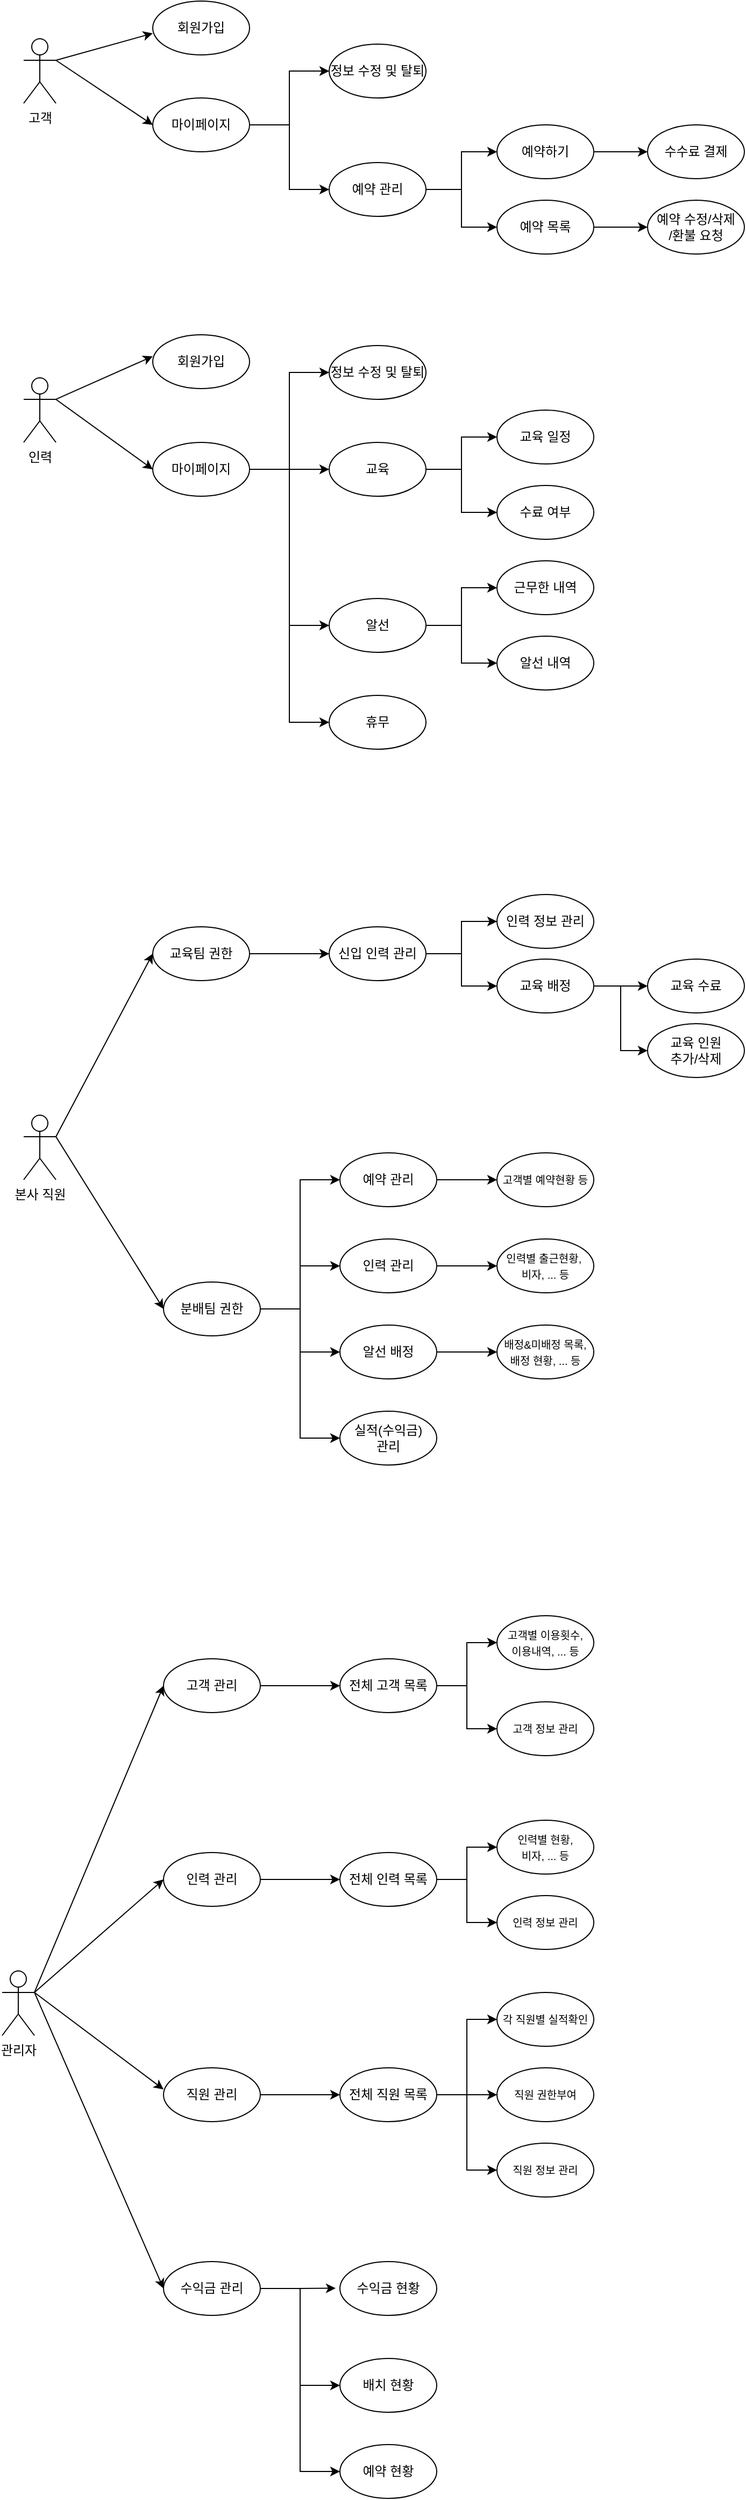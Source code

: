 <mxfile version="27.1.3">
  <diagram name="페이지-1" id="QVeLW8hdv-tSNbA8uwX3">
    <mxGraphModel dx="1426" dy="751" grid="1" gridSize="10" guides="1" tooltips="1" connect="1" arrows="1" fold="1" page="1" pageScale="1" pageWidth="827" pageHeight="1169" math="0" shadow="0">
      <root>
        <mxCell id="0" />
        <mxCell id="1" parent="0" />
        <mxCell id="CCW7mKwpKnPQ-he00Y3H-1" value="고객" style="shape=umlActor;verticalLabelPosition=bottom;verticalAlign=top;html=1;outlineConnect=0;" parent="1" vertex="1">
          <mxGeometry x="130" y="75" width="30" height="60" as="geometry" />
        </mxCell>
        <mxCell id="CCW7mKwpKnPQ-he00Y3H-6" value="회원가입" style="ellipse;whiteSpace=wrap;html=1;" parent="1" vertex="1">
          <mxGeometry x="250" y="40" width="90" height="50" as="geometry" />
        </mxCell>
        <mxCell id="CCW7mKwpKnPQ-he00Y3H-18" style="edgeStyle=orthogonalEdgeStyle;rounded=0;orthogonalLoop=1;jettySize=auto;html=1;exitX=1;exitY=0.5;exitDx=0;exitDy=0;entryX=0;entryY=0.5;entryDx=0;entryDy=0;" parent="1" source="CCW7mKwpKnPQ-he00Y3H-7" target="CCW7mKwpKnPQ-he00Y3H-13" edge="1">
          <mxGeometry relative="1" as="geometry" />
        </mxCell>
        <mxCell id="CCW7mKwpKnPQ-he00Y3H-19" style="edgeStyle=orthogonalEdgeStyle;rounded=0;orthogonalLoop=1;jettySize=auto;html=1;exitX=1;exitY=0.5;exitDx=0;exitDy=0;entryX=0;entryY=0.5;entryDx=0;entryDy=0;" parent="1" source="CCW7mKwpKnPQ-he00Y3H-7" target="CCW7mKwpKnPQ-he00Y3H-8" edge="1">
          <mxGeometry relative="1" as="geometry" />
        </mxCell>
        <mxCell id="CCW7mKwpKnPQ-he00Y3H-7" value="마이페이지" style="ellipse;whiteSpace=wrap;html=1;" parent="1" vertex="1">
          <mxGeometry x="250" y="130" width="90" height="50" as="geometry" />
        </mxCell>
        <mxCell id="CCW7mKwpKnPQ-he00Y3H-20" style="edgeStyle=orthogonalEdgeStyle;rounded=0;orthogonalLoop=1;jettySize=auto;html=1;exitX=1;exitY=0.5;exitDx=0;exitDy=0;" parent="1" source="CCW7mKwpKnPQ-he00Y3H-8" target="CCW7mKwpKnPQ-he00Y3H-15" edge="1">
          <mxGeometry relative="1" as="geometry" />
        </mxCell>
        <mxCell id="CCW7mKwpKnPQ-he00Y3H-21" style="edgeStyle=orthogonalEdgeStyle;rounded=0;orthogonalLoop=1;jettySize=auto;html=1;exitX=1;exitY=0.5;exitDx=0;exitDy=0;entryX=0;entryY=0.5;entryDx=0;entryDy=0;" parent="1" source="CCW7mKwpKnPQ-he00Y3H-8" target="CCW7mKwpKnPQ-he00Y3H-16" edge="1">
          <mxGeometry relative="1" as="geometry" />
        </mxCell>
        <mxCell id="CCW7mKwpKnPQ-he00Y3H-8" value="예약 관리" style="ellipse;whiteSpace=wrap;html=1;" parent="1" vertex="1">
          <mxGeometry x="414" y="190" width="90" height="50" as="geometry" />
        </mxCell>
        <mxCell id="CCW7mKwpKnPQ-he00Y3H-13" value="정보 수정 및 탈퇴" style="ellipse;whiteSpace=wrap;html=1;" parent="1" vertex="1">
          <mxGeometry x="414" y="80" width="90" height="50" as="geometry" />
        </mxCell>
        <mxCell id="CCW7mKwpKnPQ-he00Y3H-33" style="edgeStyle=orthogonalEdgeStyle;rounded=0;orthogonalLoop=1;jettySize=auto;html=1;entryX=0;entryY=0.5;entryDx=0;entryDy=0;" parent="1" source="CCW7mKwpKnPQ-he00Y3H-15" target="CCW7mKwpKnPQ-he00Y3H-32" edge="1">
          <mxGeometry relative="1" as="geometry" />
        </mxCell>
        <mxCell id="CCW7mKwpKnPQ-he00Y3H-15" value="예약하기" style="ellipse;whiteSpace=wrap;html=1;" parent="1" vertex="1">
          <mxGeometry x="570" y="155" width="90" height="50" as="geometry" />
        </mxCell>
        <mxCell id="CCW7mKwpKnPQ-he00Y3H-36" style="edgeStyle=orthogonalEdgeStyle;rounded=0;orthogonalLoop=1;jettySize=auto;html=1;exitX=1;exitY=0.5;exitDx=0;exitDy=0;entryX=0;entryY=0.5;entryDx=0;entryDy=0;" parent="1" source="CCW7mKwpKnPQ-he00Y3H-16" target="CCW7mKwpKnPQ-he00Y3H-34" edge="1">
          <mxGeometry relative="1" as="geometry" />
        </mxCell>
        <mxCell id="CCW7mKwpKnPQ-he00Y3H-16" value="예약 목록" style="ellipse;whiteSpace=wrap;html=1;" parent="1" vertex="1">
          <mxGeometry x="570" y="225" width="90" height="50" as="geometry" />
        </mxCell>
        <mxCell id="CCW7mKwpKnPQ-he00Y3H-23" value="" style="endArrow=classic;html=1;rounded=0;exitX=1;exitY=0.333;exitDx=0;exitDy=0;exitPerimeter=0;" parent="1" source="CCW7mKwpKnPQ-he00Y3H-1" edge="1">
          <mxGeometry width="50" height="50" relative="1" as="geometry">
            <mxPoint x="200" y="120" as="sourcePoint" />
            <mxPoint x="250" y="70" as="targetPoint" />
          </mxGeometry>
        </mxCell>
        <mxCell id="CCW7mKwpKnPQ-he00Y3H-26" value="" style="endArrow=classic;html=1;rounded=0;exitX=1;exitY=0.333;exitDx=0;exitDy=0;exitPerimeter=0;entryX=0;entryY=0.5;entryDx=0;entryDy=0;" parent="1" source="CCW7mKwpKnPQ-he00Y3H-1" target="CCW7mKwpKnPQ-he00Y3H-7" edge="1">
          <mxGeometry width="50" height="50" relative="1" as="geometry">
            <mxPoint x="170" y="105" as="sourcePoint" />
            <mxPoint x="260" y="80" as="targetPoint" />
          </mxGeometry>
        </mxCell>
        <mxCell id="CCW7mKwpKnPQ-he00Y3H-27" value="본사 직원" style="shape=umlActor;verticalLabelPosition=bottom;verticalAlign=top;html=1;outlineConnect=0;" parent="1" vertex="1">
          <mxGeometry x="130" y="1075" width="30" height="60" as="geometry" />
        </mxCell>
        <mxCell id="CCW7mKwpKnPQ-he00Y3H-40" style="edgeStyle=orthogonalEdgeStyle;rounded=0;orthogonalLoop=1;jettySize=auto;html=1;exitX=1;exitY=0.5;exitDx=0;exitDy=0;entryX=0;entryY=0.5;entryDx=0;entryDy=0;" parent="1" source="CCW7mKwpKnPQ-he00Y3H-29" target="CCW7mKwpKnPQ-he00Y3H-31" edge="1">
          <mxGeometry relative="1" as="geometry" />
        </mxCell>
        <mxCell id="CCW7mKwpKnPQ-he00Y3H-29" value="교육팀 권한&lt;span style=&quot;color: rgba(0, 0, 0, 0); font-family: monospace; font-size: 0px; text-align: start; text-wrap-mode: nowrap;&quot;&gt;%3CmxGraphModel%3E%3Croot%3E%3CmxCell%20id%3D%220%22%2F%3E%3CmxCell%20id%3D%221%22%20parent%3D%220%22%2F%3E%3CmxCell%20id%3D%222%22%20value%3D%22%EB%A7%88%EC%9D%B4%ED%8E%98%EC%9D%B4%EC%A7%80%22%20style%3D%22ellipse%3BwhiteSpace%3Dwrap%3Bhtml%3D1%3B%22%20vertex%3D%221%22%20parent%3D%221%22%3E%3CmxGeometry%20x%3D%22250%22%20y%3D%22130%22%20width%3D%2290%22%20height%3D%2250%22%20as%3D%22geometry%22%2F%3E%3C%2FmxCell%3E%3C%2Froot%3E%3C%2FmxGraphModel%3E&lt;/span&gt;" style="ellipse;whiteSpace=wrap;html=1;" parent="1" vertex="1">
          <mxGeometry x="250" y="900" width="90" height="50" as="geometry" />
        </mxCell>
        <mxCell id="CCW7mKwpKnPQ-he00Y3H-59" style="edgeStyle=orthogonalEdgeStyle;rounded=0;orthogonalLoop=1;jettySize=auto;html=1;exitX=1;exitY=0.5;exitDx=0;exitDy=0;entryX=0;entryY=0.5;entryDx=0;entryDy=0;" parent="1" source="CCW7mKwpKnPQ-he00Y3H-30" target="CCW7mKwpKnPQ-he00Y3H-52" edge="1">
          <mxGeometry relative="1" as="geometry" />
        </mxCell>
        <mxCell id="CCW7mKwpKnPQ-he00Y3H-60" style="edgeStyle=orthogonalEdgeStyle;rounded=0;orthogonalLoop=1;jettySize=auto;html=1;exitX=1;exitY=0.5;exitDx=0;exitDy=0;entryX=0;entryY=0.5;entryDx=0;entryDy=0;" parent="1" source="CCW7mKwpKnPQ-he00Y3H-30" target="CCW7mKwpKnPQ-he00Y3H-43" edge="1">
          <mxGeometry relative="1" as="geometry" />
        </mxCell>
        <mxCell id="CCW7mKwpKnPQ-he00Y3H-61" style="edgeStyle=orthogonalEdgeStyle;rounded=0;orthogonalLoop=1;jettySize=auto;html=1;exitX=1;exitY=0.5;exitDx=0;exitDy=0;entryX=0;entryY=0.5;entryDx=0;entryDy=0;" parent="1" source="CCW7mKwpKnPQ-he00Y3H-30" target="CCW7mKwpKnPQ-he00Y3H-51" edge="1">
          <mxGeometry relative="1" as="geometry" />
        </mxCell>
        <mxCell id="CCW7mKwpKnPQ-he00Y3H-62" style="edgeStyle=orthogonalEdgeStyle;rounded=0;orthogonalLoop=1;jettySize=auto;html=1;exitX=1;exitY=0.5;exitDx=0;exitDy=0;entryX=0;entryY=0.5;entryDx=0;entryDy=0;" parent="1" source="CCW7mKwpKnPQ-he00Y3H-30" target="CCW7mKwpKnPQ-he00Y3H-44" edge="1">
          <mxGeometry relative="1" as="geometry" />
        </mxCell>
        <mxCell id="CCW7mKwpKnPQ-he00Y3H-30" value="분배팀 권한&lt;span style=&quot;color: rgba(0, 0, 0, 0); font-family: monospace; font-size: 0px; text-align: start; text-wrap-mode: nowrap;&quot;&gt;%3CmxGraphModel%3E%3Croot%3E%3CmxCell%20id%3D%220%22%2F%3E%3CmxCell%20id%3D%221%22%20parent%3D%220%22%2F%3E%3CmxCell%20id%3D%222%22%20value%3D%22%EB%A7%88%EC%9D%B4%ED%8E%98%EC%9D%B4%EC%A7%80%22%20style%3D%22ellipse%3BwhiteSpace%3Dwrap%3Bhtml%3D1%3B%22%20vertex%3D%221%22%20parent%3D%221%22%3E%3CmxGeometry%20x%3D%22250%22%20y%3D%22130%22%20width%3D%2290%22%20height%3D%2250%22%20as%3D%22geometry%22%2F%3E%3C%2FmxCell%3E%3C%2Froot%3E%3C%2FmxGraphModel%3E&lt;/span&gt;" style="ellipse;whiteSpace=wrap;html=1;" parent="1" vertex="1">
          <mxGeometry x="260" y="1230" width="90" height="50" as="geometry" />
        </mxCell>
        <mxCell id="CCW7mKwpKnPQ-he00Y3H-41" style="edgeStyle=orthogonalEdgeStyle;rounded=0;orthogonalLoop=1;jettySize=auto;html=1;exitX=1;exitY=0.5;exitDx=0;exitDy=0;entryX=0;entryY=0.5;entryDx=0;entryDy=0;" parent="1" source="CCW7mKwpKnPQ-he00Y3H-31" target="CCW7mKwpKnPQ-he00Y3H-39" edge="1">
          <mxGeometry relative="1" as="geometry" />
        </mxCell>
        <mxCell id="CCW7mKwpKnPQ-he00Y3H-42" style="edgeStyle=orthogonalEdgeStyle;rounded=0;orthogonalLoop=1;jettySize=auto;html=1;exitX=1;exitY=0.5;exitDx=0;exitDy=0;entryX=0;entryY=0.5;entryDx=0;entryDy=0;" parent="1" source="CCW7mKwpKnPQ-he00Y3H-31" target="CCW7mKwpKnPQ-he00Y3H-38" edge="1">
          <mxGeometry relative="1" as="geometry" />
        </mxCell>
        <mxCell id="CCW7mKwpKnPQ-he00Y3H-31" value="신입 인력 관리" style="ellipse;whiteSpace=wrap;html=1;" parent="1" vertex="1">
          <mxGeometry x="414" y="900" width="90" height="50" as="geometry" />
        </mxCell>
        <mxCell id="CCW7mKwpKnPQ-he00Y3H-32" value="수수료 결제" style="ellipse;whiteSpace=wrap;html=1;" parent="1" vertex="1">
          <mxGeometry x="710" y="155" width="90" height="50" as="geometry" />
        </mxCell>
        <mxCell id="CCW7mKwpKnPQ-he00Y3H-34" value="예약 수정/삭제&lt;br&gt;/환불 요청" style="ellipse;whiteSpace=wrap;html=1;" parent="1" vertex="1">
          <mxGeometry x="710" y="225" width="90" height="50" as="geometry" />
        </mxCell>
        <mxCell id="CCW7mKwpKnPQ-he00Y3H-48" style="edgeStyle=orthogonalEdgeStyle;rounded=0;orthogonalLoop=1;jettySize=auto;html=1;exitX=1;exitY=0.5;exitDx=0;exitDy=0;entryX=0;entryY=0.5;entryDx=0;entryDy=0;" parent="1" source="CCW7mKwpKnPQ-he00Y3H-38" target="CCW7mKwpKnPQ-he00Y3H-47" edge="1">
          <mxGeometry relative="1" as="geometry" />
        </mxCell>
        <mxCell id="CCW7mKwpKnPQ-he00Y3H-49" style="edgeStyle=orthogonalEdgeStyle;rounded=0;orthogonalLoop=1;jettySize=auto;html=1;exitX=1;exitY=0.5;exitDx=0;exitDy=0;entryX=0;entryY=0.5;entryDx=0;entryDy=0;" parent="1" source="CCW7mKwpKnPQ-he00Y3H-38" target="CCW7mKwpKnPQ-he00Y3H-45" edge="1">
          <mxGeometry relative="1" as="geometry" />
        </mxCell>
        <mxCell id="CCW7mKwpKnPQ-he00Y3H-38" value="교육 배정" style="ellipse;whiteSpace=wrap;html=1;" parent="1" vertex="1">
          <mxGeometry x="570" y="930" width="90" height="50" as="geometry" />
        </mxCell>
        <mxCell id="CCW7mKwpKnPQ-he00Y3H-39" value="인력 정보 관리" style="ellipse;whiteSpace=wrap;html=1;" parent="1" vertex="1">
          <mxGeometry x="570" y="870" width="90" height="50" as="geometry" />
        </mxCell>
        <mxCell id="CCW7mKwpKnPQ-he00Y3H-54" style="edgeStyle=orthogonalEdgeStyle;rounded=0;orthogonalLoop=1;jettySize=auto;html=1;entryX=0;entryY=0.5;entryDx=0;entryDy=0;" parent="1" source="CCW7mKwpKnPQ-he00Y3H-43" target="CCW7mKwpKnPQ-he00Y3H-53" edge="1">
          <mxGeometry relative="1" as="geometry" />
        </mxCell>
        <mxCell id="CCW7mKwpKnPQ-he00Y3H-43" value="인력 관리&lt;span style=&quot;color: rgba(0, 0, 0, 0); font-family: monospace; font-size: 0px; text-align: start; text-wrap-mode: nowrap;&quot;&gt;%3CmxGraphModel%3E%3Croot%3E%3CmxCell%20id%3D%220%22%2F%3E%3CmxCell%20id%3D%221%22%20parent%3D%220%22%2F%3E%3CmxCell%20id%3D%222%22%20value%3D%22%EB%B6%84%EB%B0%B0%ED%8C%80%20%EA%B6%8C%ED%95%9C%26lt%3Bspan%20style%3D%26quot%3Bcolor%3A%20rgba(0%2C%200%2C%200%2C%200)%3B%20font-family%3A%20monospace%3B%20font-size%3A%200px%3B%20text-align%3A%20start%3B%20text-wrap-mode%3A%20nowrap%3B%26quot%3B%26gt%3B%253CmxGraphModel%253E%253Croot%253E%253CmxCell%2520id%253D%25220%2522%252F%253E%253CmxCell%2520id%253D%25221%2522%2520parent%253D%25220%2522%252F%253E%253CmxCell%2520id%253D%25222%2522%2520value%253D%2522%25EB%25A7%2588%25EC%259D%25B4%25ED%258E%2598%25EC%259D%25B4%25EC%25A7%2580%2522%2520style%253D%2522ellipse%253BwhiteSpace%253Dwrap%253Bhtml%253D1%253B%2522%2520vertex%253D%25221%2522%2520parent%253D%25221%2522%253E%253CmxGeometry%2520x%253D%2522250%2522%2520y%253D%2522130%2522%2520width%253D%252290%2522%2520height%253D%252250%2522%2520as%253D%2522geometry%2522%252F%253E%253C%252FmxCell%253E%253C%252Froot%253E%253C%252FmxGraphModel%253E%26lt%3B%2Fspan%26gt%3B%22%20style%3D%22ellipse%3BwhiteSpace%3Dwrap%3Bhtml%3D1%3B%22%20vertex%3D%221%22%20parent%3D%221%22%3E%3CmxGeometry%20x%3D%22220%22%20y%3D%22535%22%20width%3D%2290%22%20height%3D%2250%22%20as%3D%22geometry%22%2F%3E%3C%2FmxCell%3E%3C%2Froot%3E%3C%2FmxGraphModel%3E&lt;/span&gt;" style="ellipse;whiteSpace=wrap;html=1;" parent="1" vertex="1">
          <mxGeometry x="424" y="1190" width="90" height="50" as="geometry" />
        </mxCell>
        <mxCell id="CCW7mKwpKnPQ-he00Y3H-44" value="실적(수익금) &lt;br&gt;관리" style="ellipse;whiteSpace=wrap;html=1;" parent="1" vertex="1">
          <mxGeometry x="424" y="1350" width="90" height="50" as="geometry" />
        </mxCell>
        <mxCell id="CCW7mKwpKnPQ-he00Y3H-45" value="교육 인원&lt;br&gt;추가/삭제" style="ellipse;whiteSpace=wrap;html=1;" parent="1" vertex="1">
          <mxGeometry x="710" y="990" width="90" height="50" as="geometry" />
        </mxCell>
        <mxCell id="CCW7mKwpKnPQ-he00Y3H-47" value="교육 수료" style="ellipse;whiteSpace=wrap;html=1;" parent="1" vertex="1">
          <mxGeometry x="710" y="930" width="90" height="50" as="geometry" />
        </mxCell>
        <mxCell id="CCW7mKwpKnPQ-he00Y3H-58" style="edgeStyle=orthogonalEdgeStyle;rounded=0;orthogonalLoop=1;jettySize=auto;html=1;exitX=1;exitY=0.5;exitDx=0;exitDy=0;entryX=0;entryY=0.5;entryDx=0;entryDy=0;" parent="1" source="CCW7mKwpKnPQ-he00Y3H-51" target="CCW7mKwpKnPQ-he00Y3H-57" edge="1">
          <mxGeometry relative="1" as="geometry" />
        </mxCell>
        <mxCell id="CCW7mKwpKnPQ-he00Y3H-51" value="알선 배정" style="ellipse;whiteSpace=wrap;html=1;" parent="1" vertex="1">
          <mxGeometry x="424" y="1270" width="90" height="50" as="geometry" />
        </mxCell>
        <mxCell id="CCW7mKwpKnPQ-he00Y3H-56" style="edgeStyle=orthogonalEdgeStyle;rounded=0;orthogonalLoop=1;jettySize=auto;html=1;exitX=1;exitY=0.5;exitDx=0;exitDy=0;entryX=0;entryY=0.5;entryDx=0;entryDy=0;" parent="1" source="CCW7mKwpKnPQ-he00Y3H-52" target="CCW7mKwpKnPQ-he00Y3H-55" edge="1">
          <mxGeometry relative="1" as="geometry" />
        </mxCell>
        <mxCell id="CCW7mKwpKnPQ-he00Y3H-52" value="예약 관리" style="ellipse;whiteSpace=wrap;html=1;" parent="1" vertex="1">
          <mxGeometry x="424" y="1110" width="90" height="50" as="geometry" />
        </mxCell>
        <mxCell id="CCW7mKwpKnPQ-he00Y3H-53" value="&lt;font style=&quot;font-size: 10px;&quot;&gt;인력별&amp;nbsp;&lt;/font&gt;&lt;span style=&quot;font-size: 10px; background-color: transparent; color: light-dark(rgb(0, 0, 0), rgb(255, 255, 255));&quot;&gt;출근현황,&amp;nbsp;&lt;/span&gt;&lt;div&gt;&lt;span style=&quot;font-size: 10px; background-color: transparent; color: light-dark(rgb(0, 0, 0), rgb(255, 255, 255));&quot;&gt;비자, ... 등&lt;/span&gt;&lt;/div&gt;" style="ellipse;whiteSpace=wrap;html=1;" parent="1" vertex="1">
          <mxGeometry x="570" y="1190" width="90" height="50" as="geometry" />
        </mxCell>
        <mxCell id="CCW7mKwpKnPQ-he00Y3H-55" value="&lt;font style=&quot;font-size: 10px;&quot;&gt;고객별 예약현황 등&lt;/font&gt;" style="ellipse;whiteSpace=wrap;html=1;" parent="1" vertex="1">
          <mxGeometry x="570" y="1110" width="90" height="50" as="geometry" />
        </mxCell>
        <mxCell id="CCW7mKwpKnPQ-he00Y3H-57" value="&lt;font style=&quot;font-size: 10px;&quot;&gt;배정&amp;amp;미배정 목록,&lt;/font&gt;&lt;div&gt;&lt;span style=&quot;font-size: 10px;&quot;&gt;배정 현황, ... 등&lt;/span&gt;&lt;/div&gt;" style="ellipse;whiteSpace=wrap;html=1;" parent="1" vertex="1">
          <mxGeometry x="570" y="1270" width="90" height="50" as="geometry" />
        </mxCell>
        <mxCell id="CCW7mKwpKnPQ-he00Y3H-64" value="" style="endArrow=classic;html=1;rounded=0;entryX=0;entryY=0.5;entryDx=0;entryDy=0;exitX=1;exitY=0.333;exitDx=0;exitDy=0;exitPerimeter=0;" parent="1" source="CCW7mKwpKnPQ-he00Y3H-27" target="CCW7mKwpKnPQ-he00Y3H-29" edge="1">
          <mxGeometry width="50" height="50" relative="1" as="geometry">
            <mxPoint x="480" y="1100" as="sourcePoint" />
            <mxPoint x="530" y="1050" as="targetPoint" />
          </mxGeometry>
        </mxCell>
        <mxCell id="CCW7mKwpKnPQ-he00Y3H-65" value="" style="endArrow=classic;html=1;rounded=0;entryX=0;entryY=0.5;entryDx=0;entryDy=0;exitX=1;exitY=0.333;exitDx=0;exitDy=0;exitPerimeter=0;" parent="1" source="CCW7mKwpKnPQ-he00Y3H-27" target="CCW7mKwpKnPQ-he00Y3H-30" edge="1">
          <mxGeometry width="50" height="50" relative="1" as="geometry">
            <mxPoint x="160" y="1100" as="sourcePoint" />
            <mxPoint x="210" y="1050" as="targetPoint" />
          </mxGeometry>
        </mxCell>
        <mxCell id="CCW7mKwpKnPQ-he00Y3H-66" value="인력" style="shape=umlActor;verticalLabelPosition=bottom;verticalAlign=top;html=1;outlineConnect=0;" parent="1" vertex="1">
          <mxGeometry x="130" y="390" width="30" height="60" as="geometry" />
        </mxCell>
        <mxCell id="CCW7mKwpKnPQ-he00Y3H-67" value="회원가입" style="ellipse;whiteSpace=wrap;html=1;" parent="1" vertex="1">
          <mxGeometry x="250" y="350" width="90" height="50" as="geometry" />
        </mxCell>
        <mxCell id="CCW7mKwpKnPQ-he00Y3H-72" style="edgeStyle=orthogonalEdgeStyle;rounded=0;orthogonalLoop=1;jettySize=auto;html=1;exitX=1;exitY=0.5;exitDx=0;exitDy=0;entryX=0;entryY=0.5;entryDx=0;entryDy=0;" parent="1" source="CCW7mKwpKnPQ-he00Y3H-68" target="CCW7mKwpKnPQ-he00Y3H-69" edge="1">
          <mxGeometry relative="1" as="geometry" />
        </mxCell>
        <mxCell id="CCW7mKwpKnPQ-he00Y3H-73" style="edgeStyle=orthogonalEdgeStyle;rounded=0;orthogonalLoop=1;jettySize=auto;html=1;exitX=1;exitY=0.5;exitDx=0;exitDy=0;entryX=0;entryY=0.5;entryDx=0;entryDy=0;" parent="1" source="CCW7mKwpKnPQ-he00Y3H-68" target="CCW7mKwpKnPQ-he00Y3H-70" edge="1">
          <mxGeometry relative="1" as="geometry" />
        </mxCell>
        <mxCell id="CCW7mKwpKnPQ-he00Y3H-74" style="edgeStyle=orthogonalEdgeStyle;rounded=0;orthogonalLoop=1;jettySize=auto;html=1;exitX=1;exitY=0.5;exitDx=0;exitDy=0;entryX=0;entryY=0.5;entryDx=0;entryDy=0;" parent="1" source="CCW7mKwpKnPQ-he00Y3H-68" target="CCW7mKwpKnPQ-he00Y3H-71" edge="1">
          <mxGeometry relative="1" as="geometry" />
        </mxCell>
        <mxCell id="CCW7mKwpKnPQ-he00Y3H-80" style="edgeStyle=orthogonalEdgeStyle;rounded=0;orthogonalLoop=1;jettySize=auto;html=1;exitX=1;exitY=0.5;exitDx=0;exitDy=0;" parent="1" source="CCW7mKwpKnPQ-he00Y3H-68" target="CCW7mKwpKnPQ-he00Y3H-79" edge="1">
          <mxGeometry relative="1" as="geometry" />
        </mxCell>
        <mxCell id="CCW7mKwpKnPQ-he00Y3H-68" value="마이페이지" style="ellipse;whiteSpace=wrap;html=1;" parent="1" vertex="1">
          <mxGeometry x="250" y="450" width="90" height="50" as="geometry" />
        </mxCell>
        <mxCell id="CCW7mKwpKnPQ-he00Y3H-69" value="정보 수정 및 탈퇴" style="ellipse;whiteSpace=wrap;html=1;" parent="1" vertex="1">
          <mxGeometry x="414" y="360" width="90" height="50" as="geometry" />
        </mxCell>
        <mxCell id="CCW7mKwpKnPQ-he00Y3H-77" style="edgeStyle=orthogonalEdgeStyle;rounded=0;orthogonalLoop=1;jettySize=auto;html=1;exitX=1;exitY=0.5;exitDx=0;exitDy=0;entryX=0;entryY=0.5;entryDx=0;entryDy=0;" parent="1" source="CCW7mKwpKnPQ-he00Y3H-70" target="CCW7mKwpKnPQ-he00Y3H-75" edge="1">
          <mxGeometry relative="1" as="geometry" />
        </mxCell>
        <mxCell id="CCW7mKwpKnPQ-he00Y3H-78" style="edgeStyle=orthogonalEdgeStyle;rounded=0;orthogonalLoop=1;jettySize=auto;html=1;exitX=1;exitY=0.5;exitDx=0;exitDy=0;entryX=0;entryY=0.5;entryDx=0;entryDy=0;" parent="1" source="CCW7mKwpKnPQ-he00Y3H-70" target="CCW7mKwpKnPQ-he00Y3H-76" edge="1">
          <mxGeometry relative="1" as="geometry" />
        </mxCell>
        <mxCell id="CCW7mKwpKnPQ-he00Y3H-70" value="알선" style="ellipse;whiteSpace=wrap;html=1;" parent="1" vertex="1">
          <mxGeometry x="414" y="595" width="90" height="50" as="geometry" />
        </mxCell>
        <mxCell id="CCW7mKwpKnPQ-he00Y3H-71" value="휴무" style="ellipse;whiteSpace=wrap;html=1;" parent="1" vertex="1">
          <mxGeometry x="414" y="685" width="90" height="50" as="geometry" />
        </mxCell>
        <mxCell id="CCW7mKwpKnPQ-he00Y3H-75" value="근무한 내역" style="ellipse;whiteSpace=wrap;html=1;" parent="1" vertex="1">
          <mxGeometry x="570" y="560" width="90" height="50" as="geometry" />
        </mxCell>
        <mxCell id="CCW7mKwpKnPQ-he00Y3H-76" value="알선 내역" style="ellipse;whiteSpace=wrap;html=1;" parent="1" vertex="1">
          <mxGeometry x="570" y="630" width="90" height="50" as="geometry" />
        </mxCell>
        <mxCell id="CCW7mKwpKnPQ-he00Y3H-83" style="edgeStyle=orthogonalEdgeStyle;rounded=0;orthogonalLoop=1;jettySize=auto;html=1;exitX=1;exitY=0.5;exitDx=0;exitDy=0;entryX=0;entryY=0.5;entryDx=0;entryDy=0;" parent="1" source="CCW7mKwpKnPQ-he00Y3H-79" target="CCW7mKwpKnPQ-he00Y3H-81" edge="1">
          <mxGeometry relative="1" as="geometry" />
        </mxCell>
        <mxCell id="CCW7mKwpKnPQ-he00Y3H-84" style="edgeStyle=orthogonalEdgeStyle;rounded=0;orthogonalLoop=1;jettySize=auto;html=1;exitX=1;exitY=0.5;exitDx=0;exitDy=0;entryX=0;entryY=0.5;entryDx=0;entryDy=0;" parent="1" source="CCW7mKwpKnPQ-he00Y3H-79" target="CCW7mKwpKnPQ-he00Y3H-82" edge="1">
          <mxGeometry relative="1" as="geometry" />
        </mxCell>
        <mxCell id="CCW7mKwpKnPQ-he00Y3H-79" value="교육" style="ellipse;whiteSpace=wrap;html=1;" parent="1" vertex="1">
          <mxGeometry x="414" y="450" width="90" height="50" as="geometry" />
        </mxCell>
        <mxCell id="CCW7mKwpKnPQ-he00Y3H-81" value="교육 일정" style="ellipse;whiteSpace=wrap;html=1;" parent="1" vertex="1">
          <mxGeometry x="570" y="420" width="90" height="50" as="geometry" />
        </mxCell>
        <mxCell id="CCW7mKwpKnPQ-he00Y3H-82" value="수료 여부" style="ellipse;whiteSpace=wrap;html=1;" parent="1" vertex="1">
          <mxGeometry x="570" y="490" width="90" height="50" as="geometry" />
        </mxCell>
        <mxCell id="CCW7mKwpKnPQ-he00Y3H-85" value="" style="endArrow=classic;html=1;rounded=0;exitX=1;exitY=0.333;exitDx=0;exitDy=0;exitPerimeter=0;" parent="1" source="CCW7mKwpKnPQ-he00Y3H-66" edge="1">
          <mxGeometry width="50" height="50" relative="1" as="geometry">
            <mxPoint x="200" y="420" as="sourcePoint" />
            <mxPoint x="250" y="370" as="targetPoint" />
          </mxGeometry>
        </mxCell>
        <mxCell id="CCW7mKwpKnPQ-he00Y3H-86" value="" style="endArrow=classic;html=1;rounded=0;entryX=0;entryY=0.5;entryDx=0;entryDy=0;" parent="1" target="CCW7mKwpKnPQ-he00Y3H-68" edge="1">
          <mxGeometry width="50" height="50" relative="1" as="geometry">
            <mxPoint x="160" y="410" as="sourcePoint" />
            <mxPoint x="250" y="410" as="targetPoint" />
          </mxGeometry>
        </mxCell>
        <mxCell id="CCW7mKwpKnPQ-he00Y3H-87" value="관리자" style="shape=umlActor;verticalLabelPosition=bottom;verticalAlign=top;html=1;outlineConnect=0;" parent="1" vertex="1">
          <mxGeometry x="110" y="1870" width="30" height="60" as="geometry" />
        </mxCell>
        <mxCell id="CCW7mKwpKnPQ-he00Y3H-98" style="edgeStyle=orthogonalEdgeStyle;rounded=0;orthogonalLoop=1;jettySize=auto;html=1;exitX=1;exitY=0.5;exitDx=0;exitDy=0;entryX=0;entryY=0.5;entryDx=0;entryDy=0;" parent="1" source="CCW7mKwpKnPQ-he00Y3H-88" target="CCW7mKwpKnPQ-he00Y3H-95" edge="1">
          <mxGeometry relative="1" as="geometry" />
        </mxCell>
        <mxCell id="CCW7mKwpKnPQ-he00Y3H-88" value="고객 관리" style="ellipse;whiteSpace=wrap;html=1;" parent="1" vertex="1">
          <mxGeometry x="260" y="1580" width="90" height="50" as="geometry" />
        </mxCell>
        <mxCell id="CCW7mKwpKnPQ-he00Y3H-105" style="edgeStyle=orthogonalEdgeStyle;rounded=0;orthogonalLoop=1;jettySize=auto;html=1;exitX=1;exitY=0.5;exitDx=0;exitDy=0;entryX=0;entryY=0.5;entryDx=0;entryDy=0;" parent="1" source="CCW7mKwpKnPQ-he00Y3H-89" target="CCW7mKwpKnPQ-he00Y3H-102" edge="1">
          <mxGeometry relative="1" as="geometry" />
        </mxCell>
        <mxCell id="CCW7mKwpKnPQ-he00Y3H-89" value="인력 관리" style="ellipse;whiteSpace=wrap;html=1;" parent="1" vertex="1">
          <mxGeometry x="260" y="1760" width="90" height="50" as="geometry" />
        </mxCell>
        <mxCell id="CCW7mKwpKnPQ-he00Y3H-113" style="edgeStyle=orthogonalEdgeStyle;rounded=0;orthogonalLoop=1;jettySize=auto;html=1;exitX=1;exitY=0.5;exitDx=0;exitDy=0;entryX=0;entryY=0.5;entryDx=0;entryDy=0;" parent="1" source="CCW7mKwpKnPQ-he00Y3H-90" target="CCW7mKwpKnPQ-he00Y3H-109" edge="1">
          <mxGeometry relative="1" as="geometry" />
        </mxCell>
        <mxCell id="CCW7mKwpKnPQ-he00Y3H-90" value="직원 관리" style="ellipse;whiteSpace=wrap;html=1;" parent="1" vertex="1">
          <mxGeometry x="260" y="1960" width="90" height="50" as="geometry" />
        </mxCell>
        <mxCell id="CCW7mKwpKnPQ-he00Y3H-91" value="" style="endArrow=classic;html=1;rounded=0;exitX=1;exitY=0.333;exitDx=0;exitDy=0;exitPerimeter=0;entryX=0;entryY=0.4;entryDx=0;entryDy=0;entryPerimeter=0;" parent="1" source="CCW7mKwpKnPQ-he00Y3H-87" target="CCW7mKwpKnPQ-he00Y3H-90" edge="1">
          <mxGeometry width="50" height="50" relative="1" as="geometry">
            <mxPoint x="160" y="1770" as="sourcePoint" />
            <mxPoint x="230" y="1890" as="targetPoint" />
          </mxGeometry>
        </mxCell>
        <mxCell id="CCW7mKwpKnPQ-he00Y3H-92" value="" style="endArrow=classic;html=1;rounded=0;exitX=1;exitY=0.333;exitDx=0;exitDy=0;exitPerimeter=0;entryX=0;entryY=0.5;entryDx=0;entryDy=0;" parent="1" source="CCW7mKwpKnPQ-he00Y3H-87" target="CCW7mKwpKnPQ-he00Y3H-89" edge="1">
          <mxGeometry width="50" height="50" relative="1" as="geometry">
            <mxPoint x="180" y="1840" as="sourcePoint" />
            <mxPoint x="230" y="1790" as="targetPoint" />
          </mxGeometry>
        </mxCell>
        <mxCell id="CCW7mKwpKnPQ-he00Y3H-93" value="" style="endArrow=classic;html=1;rounded=0;exitX=1;exitY=0.333;exitDx=0;exitDy=0;exitPerimeter=0;entryX=0;entryY=0.5;entryDx=0;entryDy=0;" parent="1" source="CCW7mKwpKnPQ-he00Y3H-87" target="CCW7mKwpKnPQ-he00Y3H-88" edge="1">
          <mxGeometry width="50" height="50" relative="1" as="geometry">
            <mxPoint x="180" y="1740" as="sourcePoint" />
            <mxPoint x="230" y="1690" as="targetPoint" />
          </mxGeometry>
        </mxCell>
        <mxCell id="CCW7mKwpKnPQ-he00Y3H-99" style="edgeStyle=orthogonalEdgeStyle;rounded=0;orthogonalLoop=1;jettySize=auto;html=1;exitX=1;exitY=0.5;exitDx=0;exitDy=0;entryX=0;entryY=0.5;entryDx=0;entryDy=0;" parent="1" source="CCW7mKwpKnPQ-he00Y3H-95" target="CCW7mKwpKnPQ-he00Y3H-96" edge="1">
          <mxGeometry relative="1" as="geometry" />
        </mxCell>
        <mxCell id="CCW7mKwpKnPQ-he00Y3H-100" style="edgeStyle=orthogonalEdgeStyle;rounded=0;orthogonalLoop=1;jettySize=auto;html=1;exitX=1;exitY=0.5;exitDx=0;exitDy=0;" parent="1" source="CCW7mKwpKnPQ-he00Y3H-95" target="CCW7mKwpKnPQ-he00Y3H-97" edge="1">
          <mxGeometry relative="1" as="geometry" />
        </mxCell>
        <mxCell id="CCW7mKwpKnPQ-he00Y3H-95" value="전체 고객 목록" style="ellipse;whiteSpace=wrap;html=1;" parent="1" vertex="1">
          <mxGeometry x="424" y="1580" width="90" height="50" as="geometry" />
        </mxCell>
        <mxCell id="CCW7mKwpKnPQ-he00Y3H-96" value="&lt;font style=&quot;font-size: 10px;&quot;&gt;고객별 이용횟수,&lt;br&gt;이용내역, ... 등&lt;/font&gt;" style="ellipse;whiteSpace=wrap;html=1;" parent="1" vertex="1">
          <mxGeometry x="570" y="1540" width="90" height="50" as="geometry" />
        </mxCell>
        <mxCell id="CCW7mKwpKnPQ-he00Y3H-97" value="&lt;font style=&quot;font-size: 10px;&quot;&gt;고객 정보 관리&lt;/font&gt;" style="ellipse;whiteSpace=wrap;html=1;" parent="1" vertex="1">
          <mxGeometry x="570" y="1620" width="90" height="50" as="geometry" />
        </mxCell>
        <mxCell id="CCW7mKwpKnPQ-he00Y3H-120" style="edgeStyle=orthogonalEdgeStyle;rounded=0;orthogonalLoop=1;jettySize=auto;html=1;exitX=1;exitY=0.5;exitDx=0;exitDy=0;" parent="1" source="CCW7mKwpKnPQ-he00Y3H-101" edge="1">
          <mxGeometry relative="1" as="geometry">
            <mxPoint x="420" y="2164.75" as="targetPoint" />
          </mxGeometry>
        </mxCell>
        <mxCell id="CCW7mKwpKnPQ-he00Y3H-121" style="edgeStyle=orthogonalEdgeStyle;rounded=0;orthogonalLoop=1;jettySize=auto;html=1;exitX=1;exitY=0.5;exitDx=0;exitDy=0;entryX=0;entryY=0.5;entryDx=0;entryDy=0;" parent="1" source="CCW7mKwpKnPQ-he00Y3H-101" target="CCW7mKwpKnPQ-he00Y3H-118" edge="1">
          <mxGeometry relative="1" as="geometry" />
        </mxCell>
        <mxCell id="CCW7mKwpKnPQ-he00Y3H-122" style="edgeStyle=orthogonalEdgeStyle;rounded=0;orthogonalLoop=1;jettySize=auto;html=1;exitX=1;exitY=0.5;exitDx=0;exitDy=0;entryX=0;entryY=0.5;entryDx=0;entryDy=0;" parent="1" source="CCW7mKwpKnPQ-he00Y3H-101" target="CCW7mKwpKnPQ-he00Y3H-119" edge="1">
          <mxGeometry relative="1" as="geometry" />
        </mxCell>
        <mxCell id="CCW7mKwpKnPQ-he00Y3H-101" value="수익금 관리" style="ellipse;whiteSpace=wrap;html=1;" parent="1" vertex="1">
          <mxGeometry x="260" y="2140" width="90" height="50" as="geometry" />
        </mxCell>
        <mxCell id="CCW7mKwpKnPQ-he00Y3H-106" style="edgeStyle=orthogonalEdgeStyle;rounded=0;orthogonalLoop=1;jettySize=auto;html=1;exitX=1;exitY=0.5;exitDx=0;exitDy=0;entryX=0;entryY=0.5;entryDx=0;entryDy=0;" parent="1" source="CCW7mKwpKnPQ-he00Y3H-102" target="CCW7mKwpKnPQ-he00Y3H-103" edge="1">
          <mxGeometry relative="1" as="geometry" />
        </mxCell>
        <mxCell id="CCW7mKwpKnPQ-he00Y3H-107" style="edgeStyle=orthogonalEdgeStyle;rounded=0;orthogonalLoop=1;jettySize=auto;html=1;exitX=1;exitY=0.5;exitDx=0;exitDy=0;entryX=0;entryY=0.5;entryDx=0;entryDy=0;" parent="1" source="CCW7mKwpKnPQ-he00Y3H-102" target="CCW7mKwpKnPQ-he00Y3H-104" edge="1">
          <mxGeometry relative="1" as="geometry" />
        </mxCell>
        <mxCell id="CCW7mKwpKnPQ-he00Y3H-102" value="전체 인력 목록" style="ellipse;whiteSpace=wrap;html=1;" parent="1" vertex="1">
          <mxGeometry x="424" y="1760" width="90" height="50" as="geometry" />
        </mxCell>
        <mxCell id="CCW7mKwpKnPQ-he00Y3H-103" value="&lt;font style=&quot;font-size: 10px;&quot;&gt;인력별 현황,&lt;br&gt;비자, ... 등&lt;/font&gt;" style="ellipse;whiteSpace=wrap;html=1;" parent="1" vertex="1">
          <mxGeometry x="570" y="1730" width="90" height="50" as="geometry" />
        </mxCell>
        <mxCell id="CCW7mKwpKnPQ-he00Y3H-104" value="&lt;font style=&quot;font-size: 10px;&quot;&gt;인력 정보 관리&lt;/font&gt;" style="ellipse;whiteSpace=wrap;html=1;" parent="1" vertex="1">
          <mxGeometry x="570" y="1800" width="90" height="50" as="geometry" />
        </mxCell>
        <mxCell id="CCW7mKwpKnPQ-he00Y3H-108" value="" style="endArrow=classic;html=1;rounded=0;entryX=0;entryY=0.5;entryDx=0;entryDy=0;exitX=1;exitY=0.333;exitDx=0;exitDy=0;exitPerimeter=0;" parent="1" source="CCW7mKwpKnPQ-he00Y3H-87" target="CCW7mKwpKnPQ-he00Y3H-101" edge="1">
          <mxGeometry width="50" height="50" relative="1" as="geometry">
            <mxPoint x="160" y="1780" as="sourcePoint" />
            <mxPoint x="260" y="1910" as="targetPoint" />
          </mxGeometry>
        </mxCell>
        <mxCell id="CCW7mKwpKnPQ-he00Y3H-114" style="edgeStyle=orthogonalEdgeStyle;rounded=0;orthogonalLoop=1;jettySize=auto;html=1;exitX=1;exitY=0.5;exitDx=0;exitDy=0;entryX=0;entryY=0.5;entryDx=0;entryDy=0;" parent="1" source="CCW7mKwpKnPQ-he00Y3H-109" target="CCW7mKwpKnPQ-he00Y3H-110" edge="1">
          <mxGeometry relative="1" as="geometry" />
        </mxCell>
        <mxCell id="CCW7mKwpKnPQ-he00Y3H-115" style="edgeStyle=orthogonalEdgeStyle;rounded=0;orthogonalLoop=1;jettySize=auto;html=1;exitX=1;exitY=0.5;exitDx=0;exitDy=0;entryX=0;entryY=0.5;entryDx=0;entryDy=0;" parent="1" source="CCW7mKwpKnPQ-he00Y3H-109" target="CCW7mKwpKnPQ-he00Y3H-111" edge="1">
          <mxGeometry relative="1" as="geometry" />
        </mxCell>
        <mxCell id="CCW7mKwpKnPQ-he00Y3H-116" style="edgeStyle=orthogonalEdgeStyle;rounded=0;orthogonalLoop=1;jettySize=auto;html=1;exitX=1;exitY=0.5;exitDx=0;exitDy=0;entryX=0;entryY=0.5;entryDx=0;entryDy=0;" parent="1" source="CCW7mKwpKnPQ-he00Y3H-109" target="CCW7mKwpKnPQ-he00Y3H-112" edge="1">
          <mxGeometry relative="1" as="geometry" />
        </mxCell>
        <mxCell id="CCW7mKwpKnPQ-he00Y3H-109" value="전체 직원 목록" style="ellipse;whiteSpace=wrap;html=1;" parent="1" vertex="1">
          <mxGeometry x="424" y="1960" width="90" height="50" as="geometry" />
        </mxCell>
        <mxCell id="CCW7mKwpKnPQ-he00Y3H-110" value="&lt;font style=&quot;font-size: 10px;&quot;&gt;각 직원별 실적확인&lt;/font&gt;" style="ellipse;whiteSpace=wrap;html=1;" parent="1" vertex="1">
          <mxGeometry x="570" y="1890" width="90" height="50" as="geometry" />
        </mxCell>
        <mxCell id="CCW7mKwpKnPQ-he00Y3H-111" value="&lt;font style=&quot;font-size: 10px;&quot;&gt;직원 권한부여&lt;/font&gt;" style="ellipse;whiteSpace=wrap;html=1;" parent="1" vertex="1">
          <mxGeometry x="570" y="1960" width="90" height="50" as="geometry" />
        </mxCell>
        <mxCell id="CCW7mKwpKnPQ-he00Y3H-112" value="&lt;font style=&quot;font-size: 10px;&quot;&gt;직원 정보 관리&lt;/font&gt;" style="ellipse;whiteSpace=wrap;html=1;" parent="1" vertex="1">
          <mxGeometry x="570" y="2030" width="90" height="50" as="geometry" />
        </mxCell>
        <mxCell id="CCW7mKwpKnPQ-he00Y3H-117" value="수익금 현황" style="ellipse;whiteSpace=wrap;html=1;" parent="1" vertex="1">
          <mxGeometry x="424" y="2140" width="90" height="50" as="geometry" />
        </mxCell>
        <mxCell id="CCW7mKwpKnPQ-he00Y3H-118" value="배치 현황" style="ellipse;whiteSpace=wrap;html=1;" parent="1" vertex="1">
          <mxGeometry x="424" y="2230" width="90" height="50" as="geometry" />
        </mxCell>
        <mxCell id="CCW7mKwpKnPQ-he00Y3H-119" value="예약 현황" style="ellipse;whiteSpace=wrap;html=1;" parent="1" vertex="1">
          <mxGeometry x="424" y="2310" width="90" height="50" as="geometry" />
        </mxCell>
      </root>
    </mxGraphModel>
  </diagram>
</mxfile>
